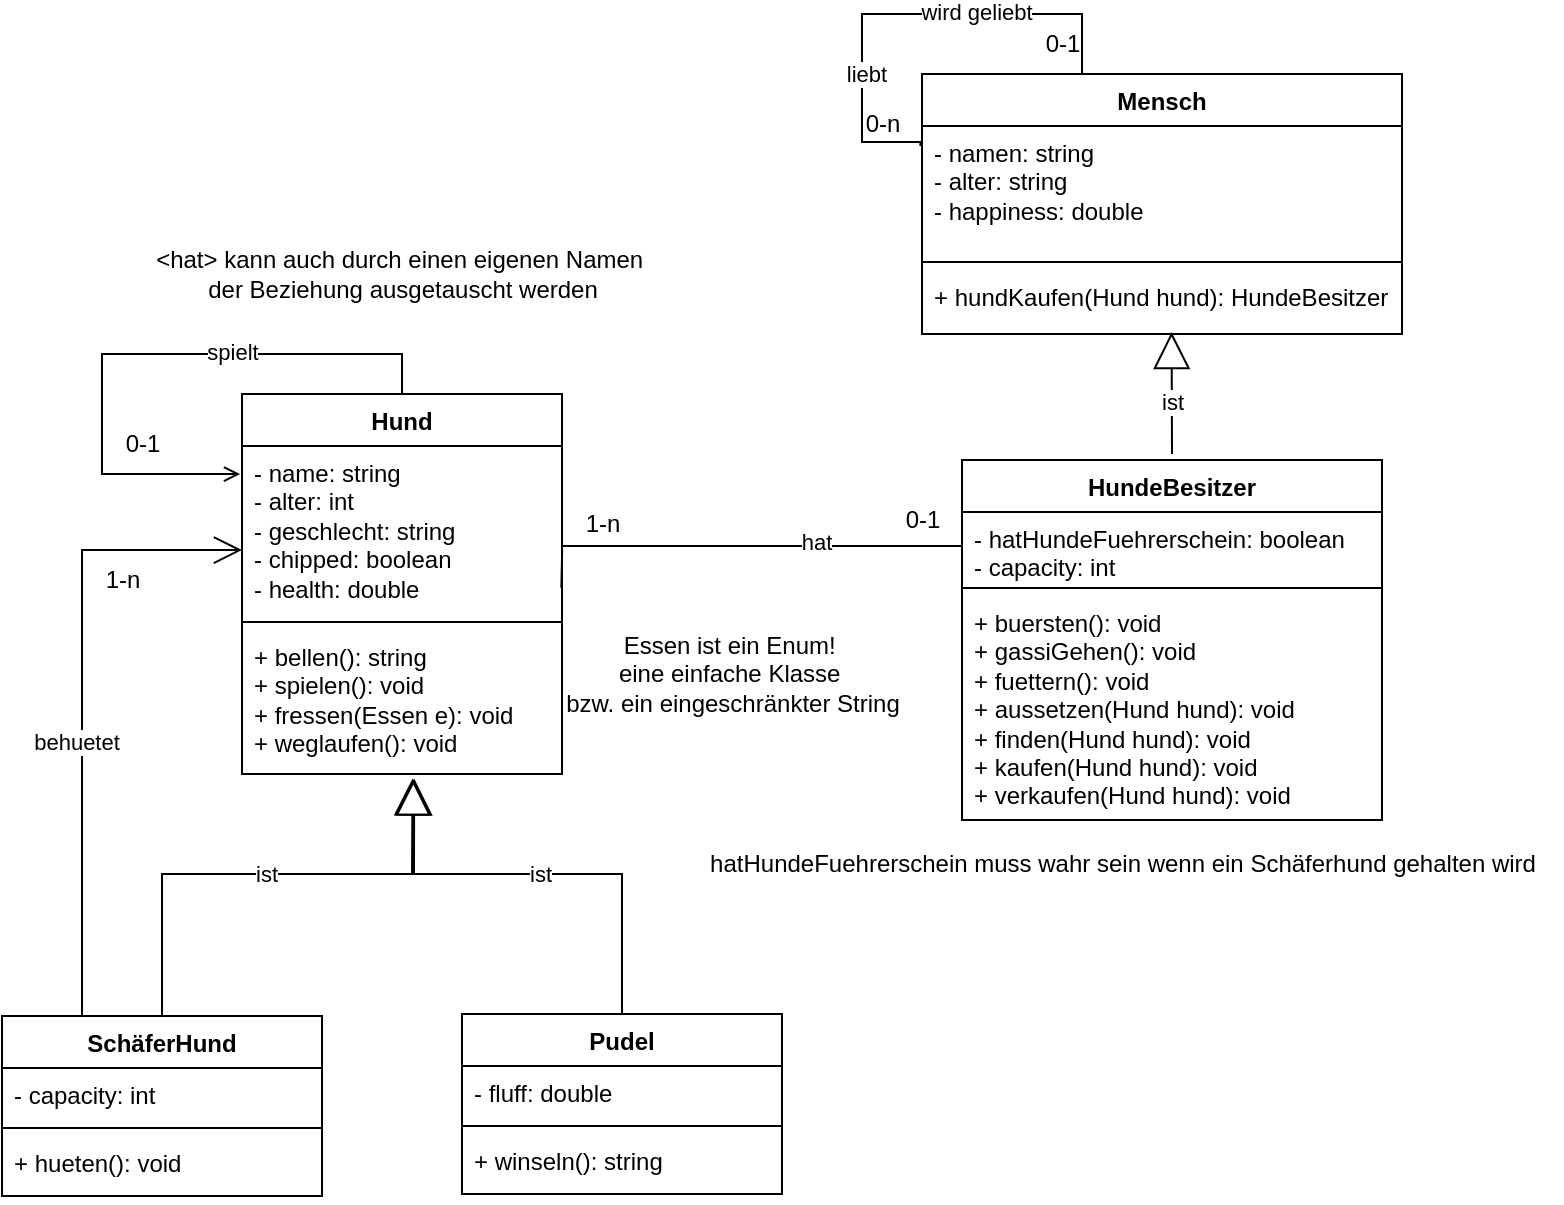 <mxfile version="26.1.1">
  <diagram name="Page-1" id="Max2WZ-MBaIIRmOilrPB">
    <mxGraphModel dx="1674" dy="1838" grid="1" gridSize="10" guides="1" tooltips="1" connect="1" arrows="1" fold="1" page="1" pageScale="1" pageWidth="850" pageHeight="1100" math="0" shadow="0">
      <root>
        <mxCell id="0" />
        <mxCell id="1" parent="0" />
        <mxCell id="FNegfmYzlg8Jt2f-ISSN-9" value="Hund" style="swimlane;fontStyle=1;align=center;verticalAlign=top;childLayout=stackLayout;horizontal=1;startSize=26;horizontalStack=0;resizeParent=1;resizeParentMax=0;resizeLast=0;collapsible=1;marginBottom=0;whiteSpace=wrap;html=1;" parent="1" vertex="1">
          <mxGeometry x="160" y="170" width="160" height="190" as="geometry" />
        </mxCell>
        <mxCell id="FNegfmYzlg8Jt2f-ISSN-10" value="- name: string&lt;div&gt;- alter: int&lt;/div&gt;&lt;div&gt;-&lt;span style=&quot;background-color: initial;&quot;&gt;&amp;nbsp;geschlecht: string&lt;/span&gt;&lt;div&gt;- chipped: boolean&lt;/div&gt;&lt;div&gt;- health: double&lt;/div&gt;&lt;/div&gt;" style="text;strokeColor=none;fillColor=none;align=left;verticalAlign=top;spacingLeft=4;spacingRight=4;overflow=hidden;rotatable=0;points=[[0,0.5],[1,0.5]];portConstraint=eastwest;whiteSpace=wrap;html=1;" parent="FNegfmYzlg8Jt2f-ISSN-9" vertex="1">
          <mxGeometry y="26" width="160" height="84" as="geometry" />
        </mxCell>
        <mxCell id="FNegfmYzlg8Jt2f-ISSN-11" value="" style="line;strokeWidth=1;fillColor=none;align=left;verticalAlign=middle;spacingTop=-1;spacingLeft=3;spacingRight=3;rotatable=0;labelPosition=right;points=[];portConstraint=eastwest;strokeColor=inherit;" parent="FNegfmYzlg8Jt2f-ISSN-9" vertex="1">
          <mxGeometry y="110" width="160" height="8" as="geometry" />
        </mxCell>
        <mxCell id="FNegfmYzlg8Jt2f-ISSN-12" value="+ bellen(): string&lt;div&gt;+ spielen(): void&lt;/div&gt;&lt;div&gt;+ fressen(Essen e): void&lt;/div&gt;&lt;div&gt;+ weglaufen(): void&lt;/div&gt;" style="text;strokeColor=none;fillColor=none;align=left;verticalAlign=top;spacingLeft=4;spacingRight=4;overflow=hidden;rotatable=0;points=[[0,0.5],[1,0.5]];portConstraint=eastwest;whiteSpace=wrap;html=1;" parent="FNegfmYzlg8Jt2f-ISSN-9" vertex="1">
          <mxGeometry y="118" width="160" height="72" as="geometry" />
        </mxCell>
        <mxCell id="FNegfmYzlg8Jt2f-ISSN-21" value="Mensch" style="swimlane;fontStyle=1;align=center;verticalAlign=top;childLayout=stackLayout;horizontal=1;startSize=26;horizontalStack=0;resizeParent=1;resizeParentMax=0;resizeLast=0;collapsible=1;marginBottom=0;whiteSpace=wrap;html=1;" parent="1" vertex="1">
          <mxGeometry x="500" y="10" width="240" height="130" as="geometry" />
        </mxCell>
        <mxCell id="FNegfmYzlg8Jt2f-ISSN-22" value="&lt;div&gt;- namen: string&lt;/div&gt;&lt;div&gt;- alter: string&lt;/div&gt;&lt;div&gt;- happiness: double&lt;/div&gt;" style="text;strokeColor=none;fillColor=none;align=left;verticalAlign=top;spacingLeft=4;spacingRight=4;overflow=hidden;rotatable=0;points=[[0,0.5],[1,0.5]];portConstraint=eastwest;whiteSpace=wrap;html=1;" parent="FNegfmYzlg8Jt2f-ISSN-21" vertex="1">
          <mxGeometry y="26" width="240" height="64" as="geometry" />
        </mxCell>
        <mxCell id="FNegfmYzlg8Jt2f-ISSN-23" value="" style="line;strokeWidth=1;fillColor=none;align=left;verticalAlign=middle;spacingTop=-1;spacingLeft=3;spacingRight=3;rotatable=0;labelPosition=right;points=[];portConstraint=eastwest;strokeColor=inherit;" parent="FNegfmYzlg8Jt2f-ISSN-21" vertex="1">
          <mxGeometry y="90" width="240" height="8" as="geometry" />
        </mxCell>
        <mxCell id="FNegfmYzlg8Jt2f-ISSN-24" value="+ hundKaufen(Hund hund): HundeBesitzer" style="text;strokeColor=none;fillColor=none;align=left;verticalAlign=top;spacingLeft=4;spacingRight=4;overflow=hidden;rotatable=0;points=[[0,0.5],[1,0.5]];portConstraint=eastwest;whiteSpace=wrap;html=1;" parent="FNegfmYzlg8Jt2f-ISSN-21" vertex="1">
          <mxGeometry y="98" width="240" height="32" as="geometry" />
        </mxCell>
        <mxCell id="FNegfmYzlg8Jt2f-ISSN-29" value="SchäferHund" style="swimlane;fontStyle=1;align=center;verticalAlign=top;childLayout=stackLayout;horizontal=1;startSize=26;horizontalStack=0;resizeParent=1;resizeParentMax=0;resizeLast=0;collapsible=1;marginBottom=0;whiteSpace=wrap;html=1;" parent="1" vertex="1">
          <mxGeometry x="40" y="481" width="160" height="90" as="geometry" />
        </mxCell>
        <mxCell id="FNegfmYzlg8Jt2f-ISSN-30" value="- capacity: int" style="text;strokeColor=none;fillColor=none;align=left;verticalAlign=top;spacingLeft=4;spacingRight=4;overflow=hidden;rotatable=0;points=[[0,0.5],[1,0.5]];portConstraint=eastwest;whiteSpace=wrap;html=1;" parent="FNegfmYzlg8Jt2f-ISSN-29" vertex="1">
          <mxGeometry y="26" width="160" height="26" as="geometry" />
        </mxCell>
        <mxCell id="FNegfmYzlg8Jt2f-ISSN-31" value="" style="line;strokeWidth=1;fillColor=none;align=left;verticalAlign=middle;spacingTop=-1;spacingLeft=3;spacingRight=3;rotatable=0;labelPosition=right;points=[];portConstraint=eastwest;strokeColor=inherit;" parent="FNegfmYzlg8Jt2f-ISSN-29" vertex="1">
          <mxGeometry y="52" width="160" height="8" as="geometry" />
        </mxCell>
        <mxCell id="FNegfmYzlg8Jt2f-ISSN-32" value="&lt;div&gt;+ hueten(): void&lt;/div&gt;" style="text;strokeColor=none;fillColor=none;align=left;verticalAlign=top;spacingLeft=4;spacingRight=4;overflow=hidden;rotatable=0;points=[[0,0.5],[1,0.5]];portConstraint=eastwest;whiteSpace=wrap;html=1;" parent="FNegfmYzlg8Jt2f-ISSN-29" vertex="1">
          <mxGeometry y="60" width="160" height="30" as="geometry" />
        </mxCell>
        <mxCell id="FNegfmYzlg8Jt2f-ISSN-33" value="ist" style="endArrow=block;endSize=16;endFill=0;html=1;rounded=0;entryX=0.538;entryY=1.031;entryDx=0;entryDy=0;entryPerimeter=0;exitX=0.5;exitY=0;exitDx=0;exitDy=0;" parent="1" source="FNegfmYzlg8Jt2f-ISSN-29" target="FNegfmYzlg8Jt2f-ISSN-12" edge="1">
          <mxGeometry width="160" relative="1" as="geometry">
            <mxPoint x="120" y="440" as="sourcePoint" />
            <mxPoint x="248.8" y="369.996" as="targetPoint" />
            <Array as="points">
              <mxPoint x="120" y="410" />
              <mxPoint x="180" y="410" />
              <mxPoint x="246" y="410" />
            </Array>
          </mxGeometry>
        </mxCell>
        <mxCell id="FNegfmYzlg8Jt2f-ISSN-42" value="hatHundeFuehrerschein muss wahr sein wenn ein Schäferhund gehalten wird" style="text;html=1;align=center;verticalAlign=middle;resizable=0;points=[];autosize=1;strokeColor=none;fillColor=none;" parent="1" vertex="1">
          <mxGeometry x="380" y="390" width="440" height="30" as="geometry" />
        </mxCell>
        <mxCell id="FNegfmYzlg8Jt2f-ISSN-49" value="HundeBesitzer" style="swimlane;fontStyle=1;align=center;verticalAlign=top;childLayout=stackLayout;horizontal=1;startSize=26;horizontalStack=0;resizeParent=1;resizeParentMax=0;resizeLast=0;collapsible=1;marginBottom=0;whiteSpace=wrap;html=1;" parent="1" vertex="1">
          <mxGeometry x="520" y="203" width="210" height="180" as="geometry" />
        </mxCell>
        <mxCell id="FNegfmYzlg8Jt2f-ISSN-50" value="- hatHundeFuehrerschein: boolean&lt;div&gt;- capacity: int&lt;/div&gt;" style="text;strokeColor=none;fillColor=none;align=left;verticalAlign=top;spacingLeft=4;spacingRight=4;overflow=hidden;rotatable=0;points=[[0,0.5],[1,0.5]];portConstraint=eastwest;whiteSpace=wrap;html=1;" parent="FNegfmYzlg8Jt2f-ISSN-49" vertex="1">
          <mxGeometry y="26" width="210" height="34" as="geometry" />
        </mxCell>
        <mxCell id="FNegfmYzlg8Jt2f-ISSN-51" value="" style="line;strokeWidth=1;fillColor=none;align=left;verticalAlign=middle;spacingTop=-1;spacingLeft=3;spacingRight=3;rotatable=0;labelPosition=right;points=[];portConstraint=eastwest;strokeColor=inherit;" parent="FNegfmYzlg8Jt2f-ISSN-49" vertex="1">
          <mxGeometry y="60" width="210" height="8" as="geometry" />
        </mxCell>
        <mxCell id="FNegfmYzlg8Jt2f-ISSN-52" value="+ buersten(): void&lt;div&gt;+ gassiGehen(): void&lt;br&gt;&lt;/div&gt;&lt;div&gt;+ fuettern(): void&lt;/div&gt;&lt;div&gt;+ aussetzen(Hund hund): void&lt;/div&gt;&lt;div&gt;+ finden(Hund hund): void&lt;/div&gt;&lt;div&gt;+ kaufen(Hund hund): void&lt;/div&gt;&lt;div&gt;+ verkaufen(Hund hund):&amp;nbsp;&lt;span style=&quot;background-color: initial;&quot;&gt;void&lt;/span&gt;&lt;/div&gt;" style="text;strokeColor=none;fillColor=none;align=left;verticalAlign=top;spacingLeft=4;spacingRight=4;overflow=hidden;rotatable=0;points=[[0,0.5],[1,0.5]];portConstraint=eastwest;whiteSpace=wrap;html=1;" parent="FNegfmYzlg8Jt2f-ISSN-49" vertex="1">
          <mxGeometry y="68" width="210" height="112" as="geometry" />
        </mxCell>
        <mxCell id="FNegfmYzlg8Jt2f-ISSN-53" value="ist" style="endArrow=block;endSize=16;endFill=0;html=1;rounded=0;entryX=0.52;entryY=0.969;entryDx=0;entryDy=0;entryPerimeter=0;" parent="1" target="FNegfmYzlg8Jt2f-ISSN-24" edge="1">
          <mxGeometry x="-0.146" width="160" relative="1" as="geometry">
            <mxPoint x="625" y="200" as="sourcePoint" />
            <mxPoint x="259" y="325" as="targetPoint" />
            <mxPoint as="offset" />
          </mxGeometry>
        </mxCell>
        <mxCell id="FNegfmYzlg8Jt2f-ISSN-55" value="Pudel" style="swimlane;fontStyle=1;align=center;verticalAlign=top;childLayout=stackLayout;horizontal=1;startSize=26;horizontalStack=0;resizeParent=1;resizeParentMax=0;resizeLast=0;collapsible=1;marginBottom=0;whiteSpace=wrap;html=1;" parent="1" vertex="1">
          <mxGeometry x="270" y="480" width="160" height="90" as="geometry" />
        </mxCell>
        <mxCell id="FNegfmYzlg8Jt2f-ISSN-56" value="- fluff: double" style="text;strokeColor=none;fillColor=none;align=left;verticalAlign=top;spacingLeft=4;spacingRight=4;overflow=hidden;rotatable=0;points=[[0,0.5],[1,0.5]];portConstraint=eastwest;whiteSpace=wrap;html=1;" parent="FNegfmYzlg8Jt2f-ISSN-55" vertex="1">
          <mxGeometry y="26" width="160" height="26" as="geometry" />
        </mxCell>
        <mxCell id="FNegfmYzlg8Jt2f-ISSN-57" value="" style="line;strokeWidth=1;fillColor=none;align=left;verticalAlign=middle;spacingTop=-1;spacingLeft=3;spacingRight=3;rotatable=0;labelPosition=right;points=[];portConstraint=eastwest;strokeColor=inherit;" parent="FNegfmYzlg8Jt2f-ISSN-55" vertex="1">
          <mxGeometry y="52" width="160" height="8" as="geometry" />
        </mxCell>
        <mxCell id="FNegfmYzlg8Jt2f-ISSN-58" value="+ winseln(): string" style="text;strokeColor=none;fillColor=none;align=left;verticalAlign=top;spacingLeft=4;spacingRight=4;overflow=hidden;rotatable=0;points=[[0,0.5],[1,0.5]];portConstraint=eastwest;whiteSpace=wrap;html=1;" parent="FNegfmYzlg8Jt2f-ISSN-55" vertex="1">
          <mxGeometry y="60" width="160" height="30" as="geometry" />
        </mxCell>
        <mxCell id="FNegfmYzlg8Jt2f-ISSN-59" value="ist" style="endArrow=block;endSize=16;endFill=0;html=1;rounded=0;entryX=0.533;entryY=1.031;entryDx=0;entryDy=0;entryPerimeter=0;exitX=0.5;exitY=0;exitDx=0;exitDy=0;" parent="1" source="FNegfmYzlg8Jt2f-ISSN-55" target="FNegfmYzlg8Jt2f-ISSN-12" edge="1">
          <mxGeometry width="160" relative="1" as="geometry">
            <mxPoint x="350" y="439" as="sourcePoint" />
            <mxPoint x="476" y="334" as="targetPoint" />
            <Array as="points">
              <mxPoint x="350" y="410" />
              <mxPoint x="245" y="410" />
            </Array>
          </mxGeometry>
        </mxCell>
        <mxCell id="FNegfmYzlg8Jt2f-ISSN-60" value="" style="endArrow=none;html=1;edgeStyle=orthogonalEdgeStyle;rounded=0;exitX=1;exitY=0.5;exitDx=0;exitDy=0;entryX=0;entryY=0.5;entryDx=0;entryDy=0;" parent="1" source="FNegfmYzlg8Jt2f-ISSN-10" target="FNegfmYzlg8Jt2f-ISSN-50" edge="1">
          <mxGeometry relative="1" as="geometry">
            <mxPoint x="419" y="357" as="sourcePoint" />
            <mxPoint x="499" y="300" as="targetPoint" />
            <Array as="points">
              <mxPoint x="320" y="246" />
            </Array>
          </mxGeometry>
        </mxCell>
        <mxCell id="FNegfmYzlg8Jt2f-ISSN-61" value="hat" style="edgeLabel;html=1;align=center;verticalAlign=middle;resizable=0;points=[];" parent="FNegfmYzlg8Jt2f-ISSN-60" vertex="1" connectable="0">
          <mxGeometry x="0.299" y="2" relative="1" as="geometry">
            <mxPoint as="offset" />
          </mxGeometry>
        </mxCell>
        <mxCell id="FNegfmYzlg8Jt2f-ISSN-63" value="0-1" style="text;html=1;align=center;verticalAlign=middle;resizable=0;points=[];autosize=1;strokeColor=none;fillColor=none;" parent="1" vertex="1">
          <mxGeometry x="480" y="218" width="40" height="30" as="geometry" />
        </mxCell>
        <mxCell id="FNegfmYzlg8Jt2f-ISSN-64" value="" style="endArrow=none;html=1;edgeStyle=orthogonalEdgeStyle;rounded=0;exitX=0.998;exitY=0.844;exitDx=0;exitDy=0;entryX=0.002;entryY=0.924;entryDx=0;entryDy=0;entryPerimeter=0;exitPerimeter=0;" parent="1" source="FNegfmYzlg8Jt2f-ISSN-10" target="FNegfmYzlg8Jt2f-ISSN-62" edge="1">
          <mxGeometry relative="1" as="geometry">
            <mxPoint x="320" y="242" as="sourcePoint" />
            <mxPoint x="520" y="260" as="targetPoint" />
            <Array as="points" />
          </mxGeometry>
        </mxCell>
        <mxCell id="FNegfmYzlg8Jt2f-ISSN-62" value="1-n" style="text;html=1;align=center;verticalAlign=middle;resizable=0;points=[];autosize=1;strokeColor=none;fillColor=none;" parent="1" vertex="1">
          <mxGeometry x="320" y="220" width="40" height="30" as="geometry" />
        </mxCell>
        <mxCell id="FNegfmYzlg8Jt2f-ISSN-66" value="1-n" style="text;html=1;align=center;verticalAlign=middle;resizable=0;points=[];autosize=1;strokeColor=none;fillColor=none;" parent="1" vertex="1">
          <mxGeometry x="80" y="248" width="40" height="30" as="geometry" />
        </mxCell>
        <mxCell id="FNegfmYzlg8Jt2f-ISSN-71" value="&amp;lt;hat&amp;gt; kann auch durch einen eigenen Namen&amp;nbsp;&lt;div&gt;der Beziehung ausgetauscht werden&lt;/div&gt;" style="text;html=1;align=center;verticalAlign=middle;resizable=0;points=[];autosize=1;strokeColor=none;fillColor=none;" parent="1" vertex="1">
          <mxGeometry x="105" y="90" width="270" height="40" as="geometry" />
        </mxCell>
        <mxCell id="FNegfmYzlg8Jt2f-ISSN-76" value="Essen ist ein Enum!&amp;nbsp;&lt;div&gt;eine einfache Klasse&amp;nbsp;&lt;div&gt;bzw. ein eingeschränkter String&lt;/div&gt;&lt;/div&gt;" style="text;html=1;align=center;verticalAlign=middle;resizable=0;points=[];autosize=1;strokeColor=none;fillColor=none;" parent="1" vertex="1">
          <mxGeometry x="310" y="280" width="190" height="60" as="geometry" />
        </mxCell>
        <mxCell id="5g4FxoJ52sY9ZF0bcnco-2" value="0-1" style="text;html=1;align=center;verticalAlign=middle;resizable=0;points=[];autosize=1;strokeColor=none;fillColor=none;" parent="1" vertex="1">
          <mxGeometry x="550" y="-20" width="40" height="30" as="geometry" />
        </mxCell>
        <mxCell id="FNegfmYzlg8Jt2f-ISSN-74" value="0-n" style="text;html=1;align=center;verticalAlign=middle;resizable=0;points=[];autosize=1;strokeColor=none;fillColor=none;" parent="1" vertex="1">
          <mxGeometry x="460" y="20" width="40" height="30" as="geometry" />
        </mxCell>
        <mxCell id="FNegfmYzlg8Jt2f-ISSN-72" value="" style="endArrow=none;html=1;edgeStyle=orthogonalEdgeStyle;rounded=0;exitX=0.5;exitY=0;exitDx=0;exitDy=0;entryX=-0.005;entryY=0.156;entryDx=0;entryDy=0;entryPerimeter=0;" parent="1" edge="1">
          <mxGeometry relative="1" as="geometry">
            <mxPoint x="580" y="10" as="sourcePoint" />
            <mxPoint x="499.2" y="45.984" as="targetPoint" />
            <Array as="points">
              <mxPoint x="580" y="-20" />
              <mxPoint x="470" y="-20" />
              <mxPoint x="470" y="44" />
            </Array>
          </mxGeometry>
        </mxCell>
        <mxCell id="FNegfmYzlg8Jt2f-ISSN-73" value="liebt" style="edgeLabel;html=1;align=center;verticalAlign=middle;resizable=0;points=[];" parent="FNegfmYzlg8Jt2f-ISSN-72" vertex="1" connectable="0">
          <mxGeometry x="0.299" y="2" relative="1" as="geometry">
            <mxPoint y="17" as="offset" />
          </mxGeometry>
        </mxCell>
        <mxCell id="5g4FxoJ52sY9ZF0bcnco-1" value="wird geliebt" style="edgeLabel;html=1;align=center;verticalAlign=middle;resizable=0;points=[];" parent="FNegfmYzlg8Jt2f-ISSN-72" vertex="1" connectable="0">
          <mxGeometry x="-0.294" y="-1" relative="1" as="geometry">
            <mxPoint as="offset" />
          </mxGeometry>
        </mxCell>
        <mxCell id="5g4FxoJ52sY9ZF0bcnco-4" value="0-1" style="text;html=1;align=center;verticalAlign=middle;resizable=0;points=[];autosize=1;strokeColor=none;fillColor=none;" parent="1" vertex="1">
          <mxGeometry x="90" y="180" width="40" height="30" as="geometry" />
        </mxCell>
        <mxCell id="5g4FxoJ52sY9ZF0bcnco-10" value="" style="endArrow=open;endFill=1;endSize=12;html=1;rounded=0;entryX=-0.012;entryY=0.31;entryDx=0;entryDy=0;entryPerimeter=0;exitX=0.25;exitY=0;exitDx=0;exitDy=0;" parent="1" source="FNegfmYzlg8Jt2f-ISSN-29" edge="1">
          <mxGeometry width="160" relative="1" as="geometry">
            <mxPoint x="80" y="507" as="sourcePoint" />
            <mxPoint x="160.0" y="248.04" as="targetPoint" />
            <Array as="points">
              <mxPoint x="80" y="248" />
            </Array>
          </mxGeometry>
        </mxCell>
        <mxCell id="5g4FxoJ52sY9ZF0bcnco-11" value="behuetet" style="edgeLabel;html=1;align=center;verticalAlign=middle;resizable=0;points=[];" parent="5g4FxoJ52sY9ZF0bcnco-10" vertex="1" connectable="0">
          <mxGeometry x="-0.122" y="3" relative="1" as="geometry">
            <mxPoint as="offset" />
          </mxGeometry>
        </mxCell>
        <mxCell id="5g4FxoJ52sY9ZF0bcnco-6" value="" style="endArrow=open;html=1;edgeStyle=orthogonalEdgeStyle;rounded=0;exitX=0.5;exitY=0;exitDx=0;exitDy=0;entryX=-0.006;entryY=0.167;entryDx=0;entryDy=0;entryPerimeter=0;" parent="1" source="FNegfmYzlg8Jt2f-ISSN-9" target="FNegfmYzlg8Jt2f-ISSN-10" edge="1">
          <mxGeometry relative="1" as="geometry">
            <mxPoint x="120" y="104" as="sourcePoint" />
            <mxPoint x="120" y="140" as="targetPoint" />
            <Array as="points">
              <mxPoint x="240" y="150" />
              <mxPoint x="90" y="150" />
              <mxPoint x="90" y="210" />
            </Array>
          </mxGeometry>
        </mxCell>
        <mxCell id="5g4FxoJ52sY9ZF0bcnco-8" value="spielt" style="edgeLabel;html=1;align=center;verticalAlign=middle;resizable=0;points=[];" parent="5g4FxoJ52sY9ZF0bcnco-6" vertex="1" connectable="0">
          <mxGeometry x="-0.294" y="-1" relative="1" as="geometry">
            <mxPoint as="offset" />
          </mxGeometry>
        </mxCell>
      </root>
    </mxGraphModel>
  </diagram>
</mxfile>
